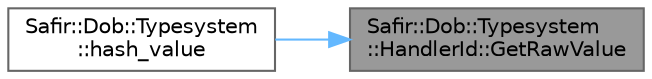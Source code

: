digraph "Safir::Dob::Typesystem::HandlerId::GetRawValue"
{
 // LATEX_PDF_SIZE
  bgcolor="transparent";
  edge [fontname=Helvetica,fontsize=10,labelfontname=Helvetica,labelfontsize=10];
  node [fontname=Helvetica,fontsize=10,shape=box,height=0.2,width=0.4];
  rankdir="RL";
  Node1 [label="Safir::Dob::Typesystem\l::HandlerId::GetRawValue",height=0.2,width=0.4,color="gray40", fillcolor="grey60", style="filled", fontcolor="black",tooltip="Get the raw 64 bit integer identifier."];
  Node1 -> Node2 [dir="back",color="steelblue1",style="solid"];
  Node2 [label="Safir::Dob::Typesystem\l::hash_value",height=0.2,width=0.4,color="grey40", fillcolor="white", style="filled",URL="$a00398.html#a826417b8824db47b1397e2464fac99d4",tooltip=" "];
}
